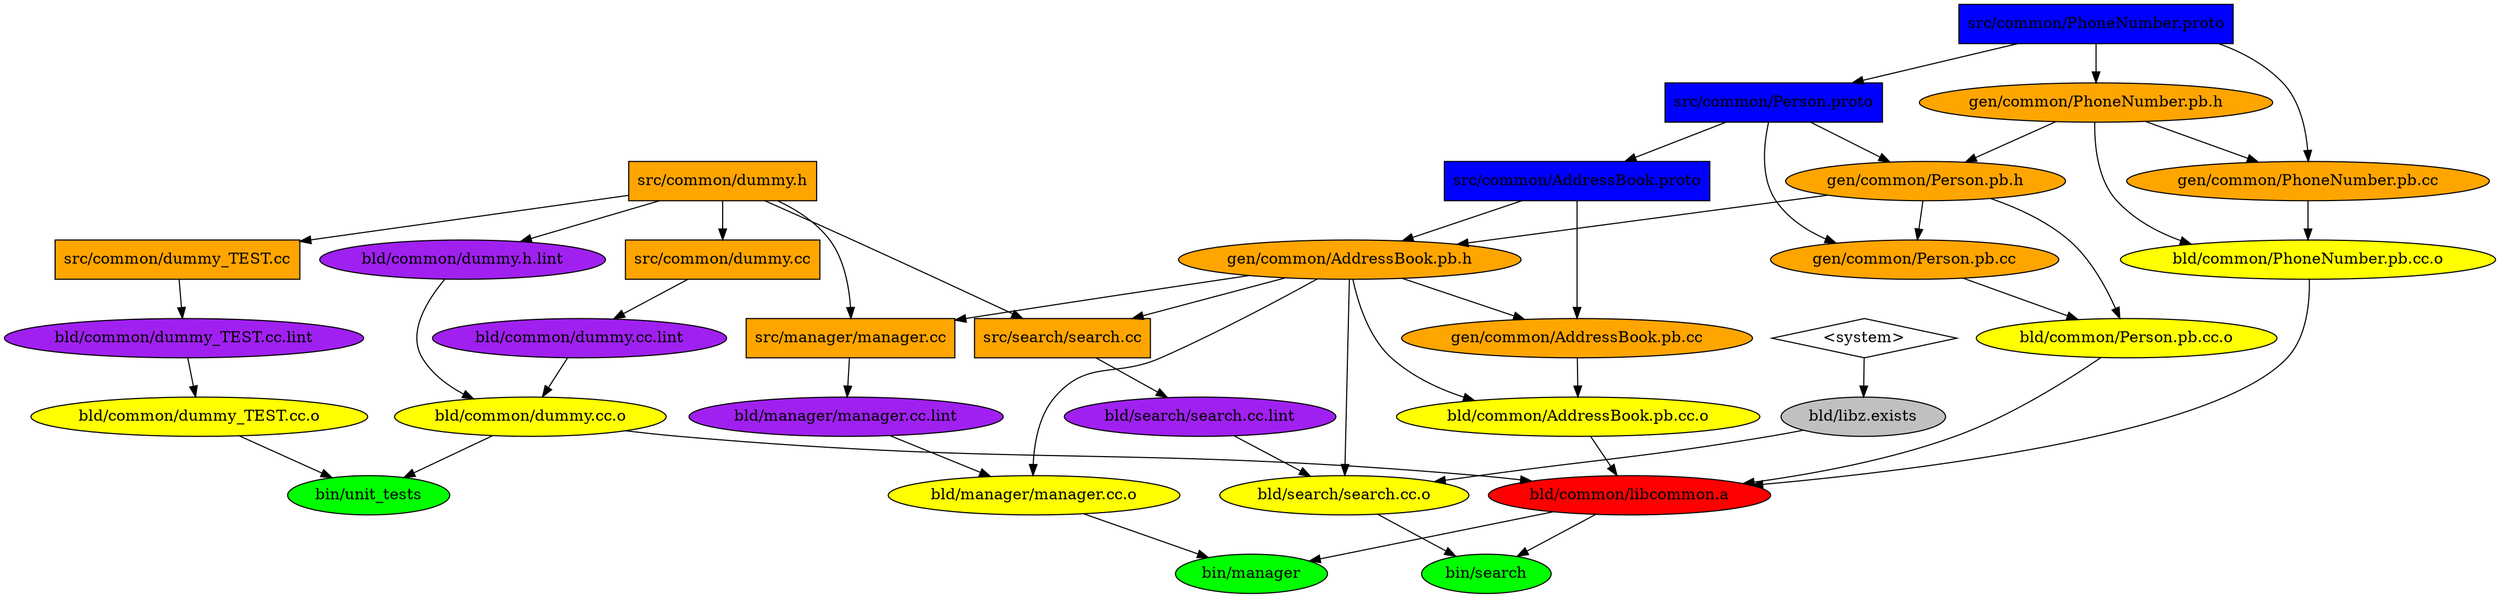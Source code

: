 digraph Build {
  "bin/manager" [style=filled, fillcolor=green];
  "bld/manager/manager.cc.o" -> "bin/manager";
  "bld/common/libcommon.a" -> "bin/manager";

  "bin/search" [style=filled, fillcolor=green];
  "bld/search/search.cc.o" -> "bin/search";
  "bld/common/libcommon.a" -> "bin/search";

  "bin/unit_tests" [style=filled, fillcolor=green];
  "bld/common/dummy_TEST.cc.o" -> "bin/unit_tests";
  "bld/common/dummy.cc.o" -> "bin/unit_tests";

  "bld/common/libcommon.a" [style=filled, fillcolor=red];
  "bld/common/AddressBook.pb.cc.o" -> "bld/common/libcommon.a";
  "bld/common/Person.pb.cc.o" -> "bld/common/libcommon.a";
  "bld/common/PhoneNumber.pb.cc.o" -> "bld/common/libcommon.a";
  "bld/common/dummy.cc.o" -> "bld/common/libcommon.a";

  "bld/manager/manager.cc.o" [style=filled, fillcolor=yellow];
  "gen/common/AddressBook.pb.h" -> "bld/manager/manager.cc.o";
  "bld/manager/manager.cc.lint" -> "bld/manager/manager.cc.o";

  "bld/search/search.cc.o" [style=filled, fillcolor=yellow];
  "gen/common/AddressBook.pb.h" -> "bld/search/search.cc.o";
  "bld/search/search.cc.lint" -> "bld/search/search.cc.o";
  "bld/libz.exists" -> "bld/search/search.cc.o";

  "bld/common/AddressBook.pb.cc.o" [style=filled, fillcolor=yellow];
  "gen/common/AddressBook.pb.cc" -> "bld/common/AddressBook.pb.cc.o";
  "gen/common/AddressBook.pb.h" -> "bld/common/AddressBook.pb.cc.o";

  "bld/common/Person.pb.cc.o" [style=filled, fillcolor=yellow];
  "gen/common/Person.pb.cc" -> "bld/common/Person.pb.cc.o";
  "gen/common/Person.pb.h" -> "bld/common/Person.pb.cc.o";

  "bld/common/PhoneNumber.pb.cc.o" [style=filled, fillcolor=yellow];
  "gen/common/PhoneNumber.pb.cc" -> "bld/common/PhoneNumber.pb.cc.o";
  "gen/common/PhoneNumber.pb.h" -> "bld/common/PhoneNumber.pb.cc.o";

  "bld/common/dummy.cc.o" [style=filled, fillcolor=yellow];
  "bld/common/dummy.cc.lint" -> "bld/common/dummy.cc.o";
  "bld/common/dummy.h.lint" -> "bld/common/dummy.cc.o";

  "bld/common/dummy_TEST.cc.o" [style=filled, fillcolor=yellow];
  "bld/common/dummy_TEST.cc.lint" -> "bld/common/dummy_TEST.cc.o";

  "bld/manager/manager.cc.lint" [style=filled, fillcolor=purple];
  "src/manager/manager.cc" -> "bld/manager/manager.cc.lint";

  "bld/search/search.cc.lint" [style=filled, fillcolor=purple];
  "src/search/search.cc" -> "bld/search/search.cc.lint";

  "bld/common/dummy.cc.lint" [style=filled, fillcolor=purple];
  "src/common/dummy.cc" -> "bld/common/dummy.cc.lint";

  "bld/common/dummy.h.lint" [style=filled, fillcolor=purple];
  "src/common/dummy.h" -> "bld/common/dummy.h.lint";

  "bld/common/dummy_TEST.cc.lint" [style=filled, fillcolor=purple];
  "src/common/dummy_TEST.cc" -> "bld/common/dummy_TEST.cc.lint";

  "gen/common/AddressBook.pb.cc" [style=filled, fillcolor=orange];
  "src/common/AddressBook.proto" -> "gen/common/AddressBook.pb.cc";
  "gen/common/AddressBook.pb.h" -> "gen/common/AddressBook.pb.cc";

  "gen/common/AddressBook.pb.h" [style=filled, fillcolor=orange];
  "src/common/AddressBook.proto" -> "gen/common/AddressBook.pb.h";
  "gen/common/Person.pb.h" -> "gen/common/AddressBook.pb.h";

  "gen/common/Person.pb.cc" [style=filled, fillcolor=orange];
  "src/common/Person.proto" -> "gen/common/Person.pb.cc";
  "gen/common/Person.pb.h" -> "gen/common/Person.pb.cc";

  "gen/common/Person.pb.h" [style=filled, fillcolor=orange];
  "src/common/Person.proto" -> "gen/common/Person.pb.h";
  "gen/common/PhoneNumber.pb.h" -> "gen/common/Person.pb.h";

  "gen/common/PhoneNumber.pb.cc" [style=filled, fillcolor=orange];
  "src/common/PhoneNumber.proto" -> "gen/common/PhoneNumber.pb.cc";
  "gen/common/PhoneNumber.pb.h" -> "gen/common/PhoneNumber.pb.cc";

  "gen/common/PhoneNumber.pb.h" [style=filled, fillcolor=orange];
  "src/common/PhoneNumber.proto" -> "gen/common/PhoneNumber.pb.h";

  "bld/libz.exists" [style=filled, fillcolor=gray];
  "<system>" -> "bld/libz.exists";

  "src/manager/manager.cc" [shape=box, style=filled, fillcolor=orange];
  "gen/common/AddressBook.pb.h" -> "src/manager/manager.cc";
  "src/common/dummy.h" -> "src/manager/manager.cc";

  "src/search/search.cc" [shape=box, style=filled, fillcolor=orange];
  "gen/common/AddressBook.pb.h" -> "src/search/search.cc";
  "src/common/dummy.h" -> "src/search/search.cc";

  "src/common/dummy.cc" [shape=box, style=filled, fillcolor=orange];
  "src/common/dummy.h" -> "src/common/dummy.cc";

  "src/common/dummy_TEST.cc" [shape=box, style=filled, fillcolor=orange];
  "src/common/dummy.h" -> "src/common/dummy_TEST.cc";

  "src/common/AddressBook.proto" [shape=box, style=filled, fillcolor=blue];
  "src/common/Person.proto" -> "src/common/AddressBook.proto";

  "src/common/Person.proto" [shape=box, style=filled, fillcolor=blue];
  "src/common/PhoneNumber.proto" -> "src/common/Person.proto";

  "src/common/PhoneNumber.proto" [shape=box, style=filled, fillcolor=blue];

  "src/common/dummy.h" [shape=box, style=filled, fillcolor=orange];

  "<system>" [shape=diamond];
}